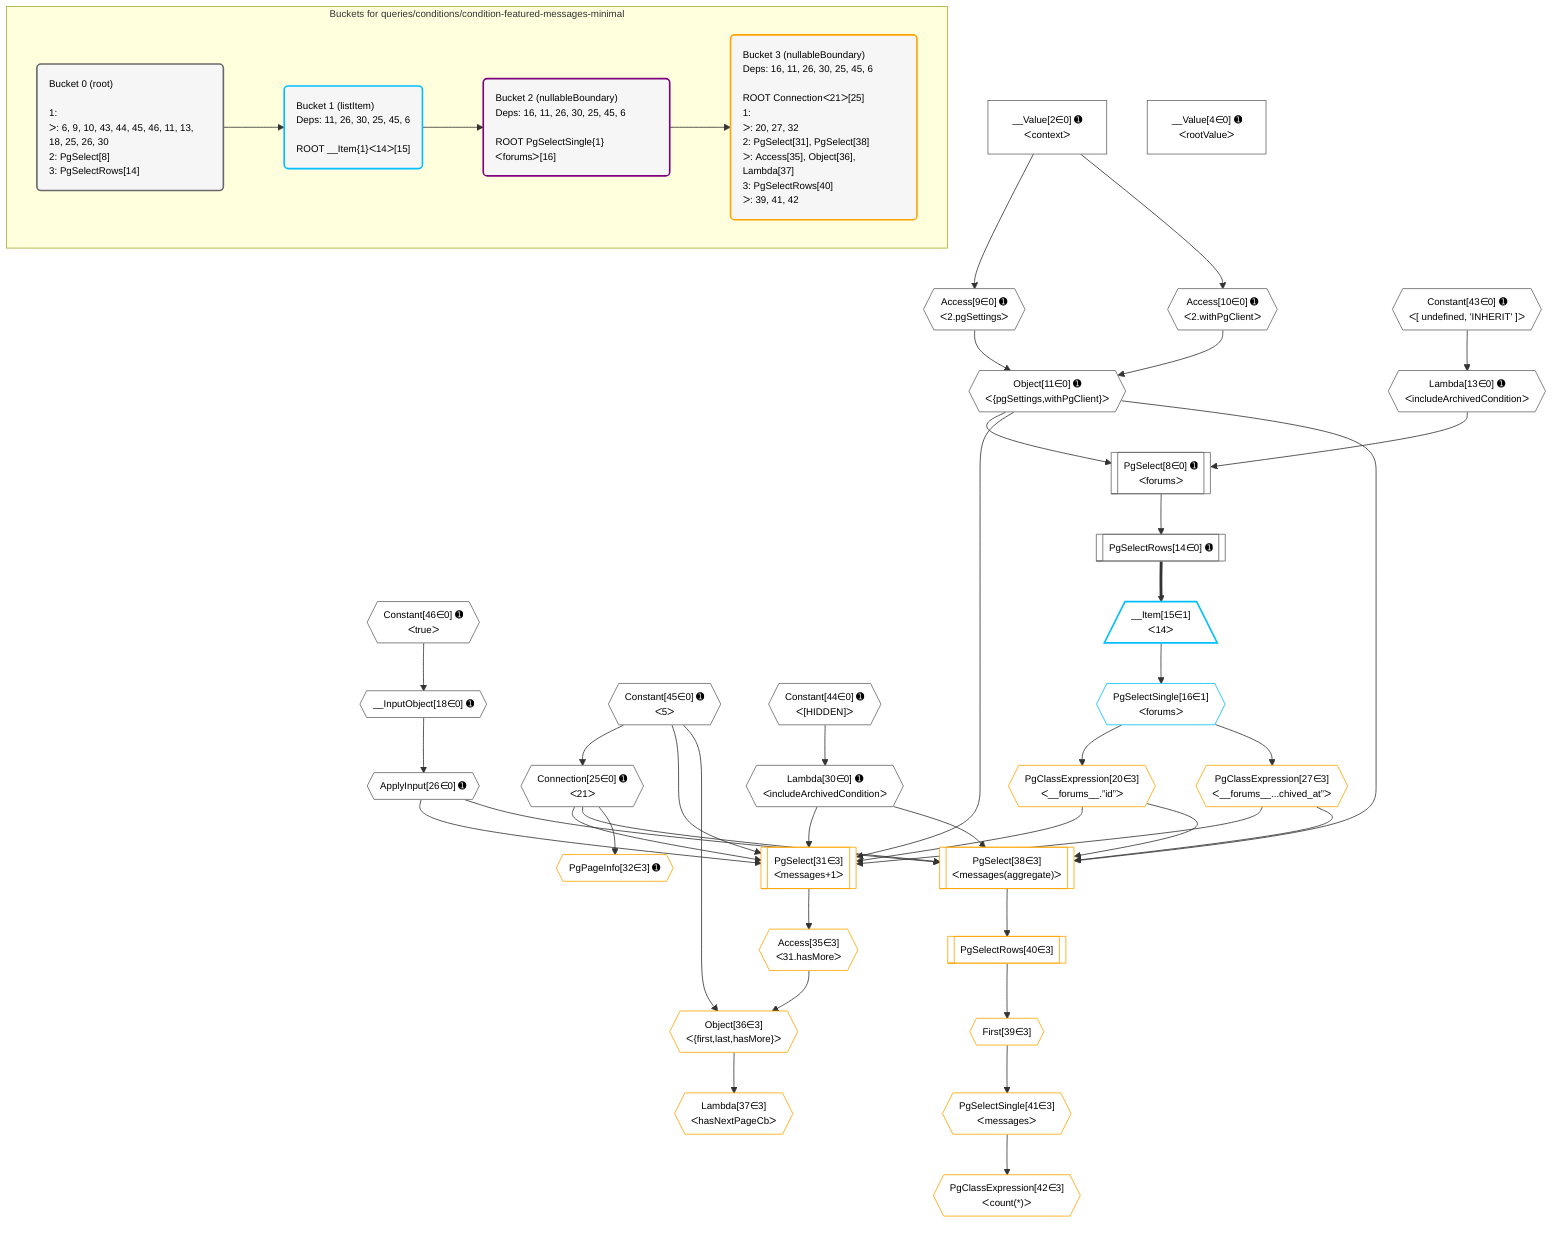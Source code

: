 %%{init: {'themeVariables': { 'fontSize': '12px'}}}%%
graph TD
    classDef path fill:#eee,stroke:#000,color:#000
    classDef plan fill:#fff,stroke-width:1px,color:#000
    classDef itemplan fill:#fff,stroke-width:2px,color:#000
    classDef unbatchedplan fill:#dff,stroke-width:1px,color:#000
    classDef sideeffectplan fill:#fcc,stroke-width:2px,color:#000
    classDef bucket fill:#f6f6f6,color:#000,stroke-width:2px,text-align:left


    %% plan dependencies
    PgSelect8[["PgSelect[8∈0] ➊<br />ᐸforumsᐳ"]]:::plan
    Object11{{"Object[11∈0] ➊<br />ᐸ{pgSettings,withPgClient}ᐳ"}}:::plan
    Lambda13{{"Lambda[13∈0] ➊<br />ᐸincludeArchivedConditionᐳ"}}:::plan
    Object11 & Lambda13 --> PgSelect8
    Access9{{"Access[9∈0] ➊<br />ᐸ2.pgSettingsᐳ"}}:::plan
    Access10{{"Access[10∈0] ➊<br />ᐸ2.withPgClientᐳ"}}:::plan
    Access9 & Access10 --> Object11
    __Value2["__Value[2∈0] ➊<br />ᐸcontextᐳ"]:::plan
    __Value2 --> Access9
    __Value2 --> Access10
    Constant43{{"Constant[43∈0] ➊<br />ᐸ[ undefined, 'INHERIT' ]ᐳ"}}:::plan
    Constant43 --> Lambda13
    PgSelectRows14[["PgSelectRows[14∈0] ➊"]]:::plan
    PgSelect8 --> PgSelectRows14
    __InputObject18{{"__InputObject[18∈0] ➊"}}:::plan
    Constant46{{"Constant[46∈0] ➊<br />ᐸtrueᐳ"}}:::plan
    Constant46 --> __InputObject18
    Connection25{{"Connection[25∈0] ➊<br />ᐸ21ᐳ"}}:::plan
    Constant45{{"Constant[45∈0] ➊<br />ᐸ5ᐳ"}}:::plan
    Constant45 --> Connection25
    ApplyInput26{{"ApplyInput[26∈0] ➊"}}:::plan
    __InputObject18 --> ApplyInput26
    Lambda30{{"Lambda[30∈0] ➊<br />ᐸincludeArchivedConditionᐳ"}}:::plan
    Constant44{{"Constant[44∈0] ➊<br />ᐸ[HIDDEN]ᐳ"}}:::plan
    Constant44 --> Lambda30
    __Value4["__Value[4∈0] ➊<br />ᐸrootValueᐳ"]:::plan
    __Item15[/"__Item[15∈1]<br />ᐸ14ᐳ"\]:::itemplan
    PgSelectRows14 ==> __Item15
    PgSelectSingle16{{"PgSelectSingle[16∈1]<br />ᐸforumsᐳ"}}:::plan
    __Item15 --> PgSelectSingle16
    PgSelect31[["PgSelect[31∈3]<br />ᐸmessages+1ᐳ"]]:::plan
    PgClassExpression20{{"PgClassExpression[20∈3]<br />ᐸ__forums__.”id”ᐳ"}}:::plan
    PgClassExpression27{{"PgClassExpression[27∈3]<br />ᐸ__forums__...chived_at”ᐳ"}}:::plan
    Object11 & PgClassExpression20 & ApplyInput26 & PgClassExpression27 & Lambda30 & Connection25 & Constant45 --> PgSelect31
    PgSelect38[["PgSelect[38∈3]<br />ᐸmessages(aggregate)ᐳ"]]:::plan
    Object11 & PgClassExpression20 & ApplyInput26 & PgClassExpression27 & Lambda30 & Connection25 --> PgSelect38
    Object36{{"Object[36∈3]<br />ᐸ{first,last,hasMore}ᐳ"}}:::plan
    Access35{{"Access[35∈3]<br />ᐸ31.hasMoreᐳ"}}:::plan
    Constant45 & Access35 --> Object36
    PgSelectSingle16 --> PgClassExpression20
    PgSelectSingle16 --> PgClassExpression27
    PgPageInfo32{{"PgPageInfo[32∈3] ➊"}}:::plan
    Connection25 --> PgPageInfo32
    PgSelect31 --> Access35
    Lambda37{{"Lambda[37∈3]<br />ᐸhasNextPageCbᐳ"}}:::plan
    Object36 --> Lambda37
    First39{{"First[39∈3]"}}:::plan
    PgSelectRows40[["PgSelectRows[40∈3]"]]:::plan
    PgSelectRows40 --> First39
    PgSelect38 --> PgSelectRows40
    PgSelectSingle41{{"PgSelectSingle[41∈3]<br />ᐸmessagesᐳ"}}:::plan
    First39 --> PgSelectSingle41
    PgClassExpression42{{"PgClassExpression[42∈3]<br />ᐸcount(*)ᐳ"}}:::plan
    PgSelectSingle41 --> PgClassExpression42

    %% define steps

    subgraph "Buckets for queries/conditions/condition-featured-messages-minimal"
    Bucket0("Bucket 0 (root)<br /><br />1: <br />ᐳ: 6, 9, 10, 43, 44, 45, 46, 11, 13, 18, 25, 26, 30<br />2: PgSelect[8]<br />3: PgSelectRows[14]"):::bucket
    classDef bucket0 stroke:#696969
    class Bucket0,__Value2,__Value4,PgSelect8,Access9,Access10,Object11,Lambda13,PgSelectRows14,__InputObject18,Connection25,ApplyInput26,Lambda30,Constant43,Constant44,Constant45,Constant46 bucket0
    Bucket1("Bucket 1 (listItem)<br />Deps: 11, 26, 30, 25, 45, 6<br /><br />ROOT __Item{1}ᐸ14ᐳ[15]"):::bucket
    classDef bucket1 stroke:#00bfff
    class Bucket1,__Item15,PgSelectSingle16 bucket1
    Bucket2("Bucket 2 (nullableBoundary)<br />Deps: 16, 11, 26, 30, 25, 45, 6<br /><br />ROOT PgSelectSingle{1}ᐸforumsᐳ[16]"):::bucket
    classDef bucket2 stroke:#7f007f
    class Bucket2 bucket2
    Bucket3("Bucket 3 (nullableBoundary)<br />Deps: 16, 11, 26, 30, 25, 45, 6<br /><br />ROOT Connectionᐸ21ᐳ[25]<br />1: <br />ᐳ: 20, 27, 32<br />2: PgSelect[31], PgSelect[38]<br />ᐳ: Access[35], Object[36], Lambda[37]<br />3: PgSelectRows[40]<br />ᐳ: 39, 41, 42"):::bucket
    classDef bucket3 stroke:#ffa500
    class Bucket3,PgClassExpression20,PgClassExpression27,PgSelect31,PgPageInfo32,Access35,Object36,Lambda37,PgSelect38,First39,PgSelectRows40,PgSelectSingle41,PgClassExpression42 bucket3
    Bucket0 --> Bucket1
    Bucket1 --> Bucket2
    Bucket2 --> Bucket3
    end